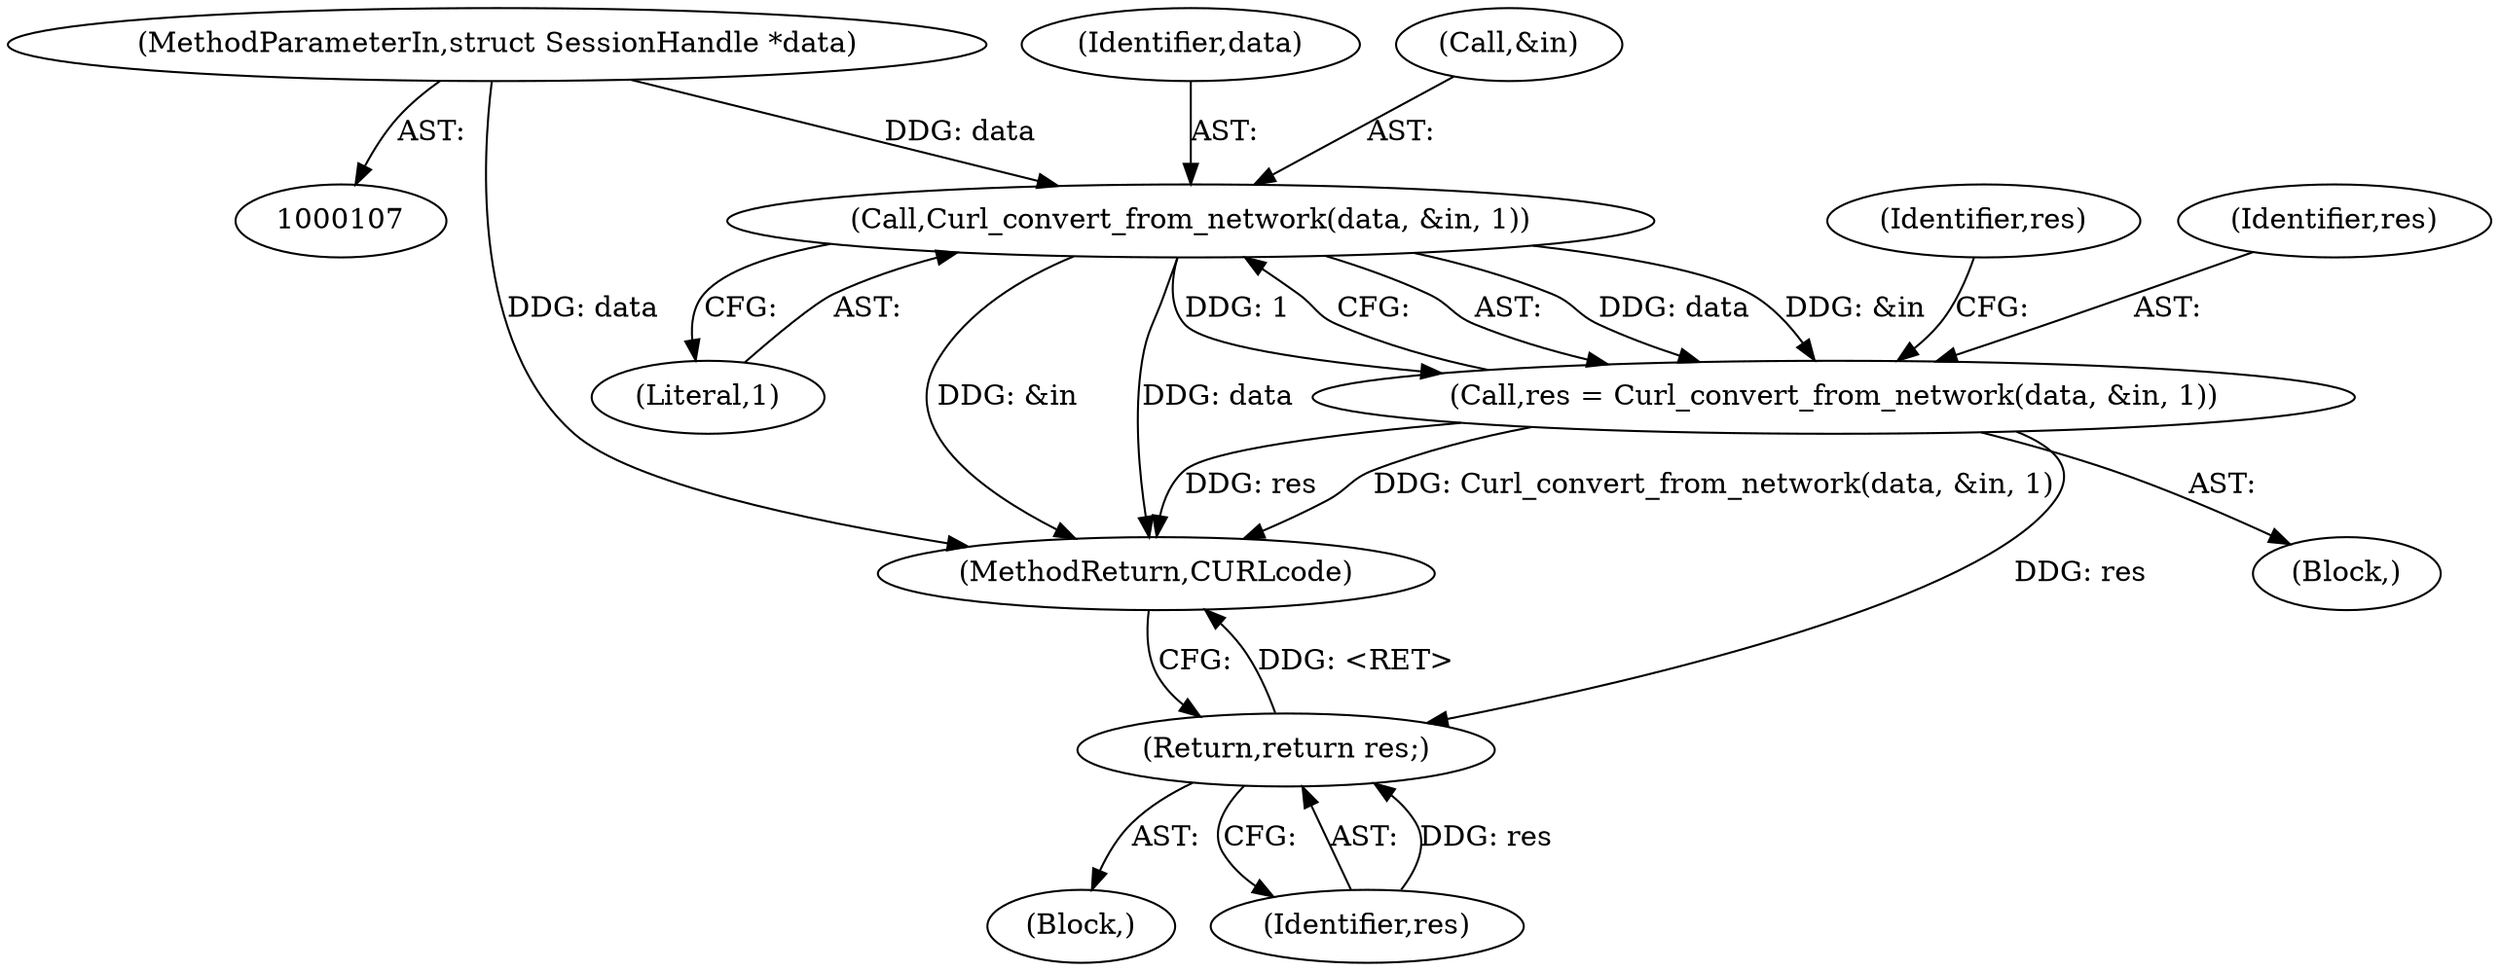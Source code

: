digraph "0_curl_75ca568fa1c19de4c5358fed246686de8467c238_0@pointer" {
"1000108" [label="(MethodParameterIn,struct SessionHandle *data)"];
"1000201" [label="(Call,Curl_convert_from_network(data, &in, 1))"];
"1000199" [label="(Call,res = Curl_convert_from_network(data, &in, 1))"];
"1000211" [label="(Return,return res;)"];
"1000166" [label="(Block,)"];
"1000201" [label="(Call,Curl_convert_from_network(data, &in, 1))"];
"1000199" [label="(Call,res = Curl_convert_from_network(data, &in, 1))"];
"1000208" [label="(Block,)"];
"1000207" [label="(Identifier,res)"];
"1000108" [label="(MethodParameterIn,struct SessionHandle *data)"];
"1000205" [label="(Literal,1)"];
"1000212" [label="(Identifier,res)"];
"1000202" [label="(Identifier,data)"];
"1000257" [label="(MethodReturn,CURLcode)"];
"1000200" [label="(Identifier,res)"];
"1000211" [label="(Return,return res;)"];
"1000203" [label="(Call,&in)"];
"1000108" -> "1000107"  [label="AST: "];
"1000108" -> "1000257"  [label="DDG: data"];
"1000108" -> "1000201"  [label="DDG: data"];
"1000201" -> "1000199"  [label="AST: "];
"1000201" -> "1000205"  [label="CFG: "];
"1000202" -> "1000201"  [label="AST: "];
"1000203" -> "1000201"  [label="AST: "];
"1000205" -> "1000201"  [label="AST: "];
"1000199" -> "1000201"  [label="CFG: "];
"1000201" -> "1000257"  [label="DDG: &in"];
"1000201" -> "1000257"  [label="DDG: data"];
"1000201" -> "1000199"  [label="DDG: data"];
"1000201" -> "1000199"  [label="DDG: &in"];
"1000201" -> "1000199"  [label="DDG: 1"];
"1000199" -> "1000166"  [label="AST: "];
"1000200" -> "1000199"  [label="AST: "];
"1000207" -> "1000199"  [label="CFG: "];
"1000199" -> "1000257"  [label="DDG: Curl_convert_from_network(data, &in, 1)"];
"1000199" -> "1000257"  [label="DDG: res"];
"1000199" -> "1000211"  [label="DDG: res"];
"1000211" -> "1000208"  [label="AST: "];
"1000211" -> "1000212"  [label="CFG: "];
"1000212" -> "1000211"  [label="AST: "];
"1000257" -> "1000211"  [label="CFG: "];
"1000211" -> "1000257"  [label="DDG: <RET>"];
"1000212" -> "1000211"  [label="DDG: res"];
}

